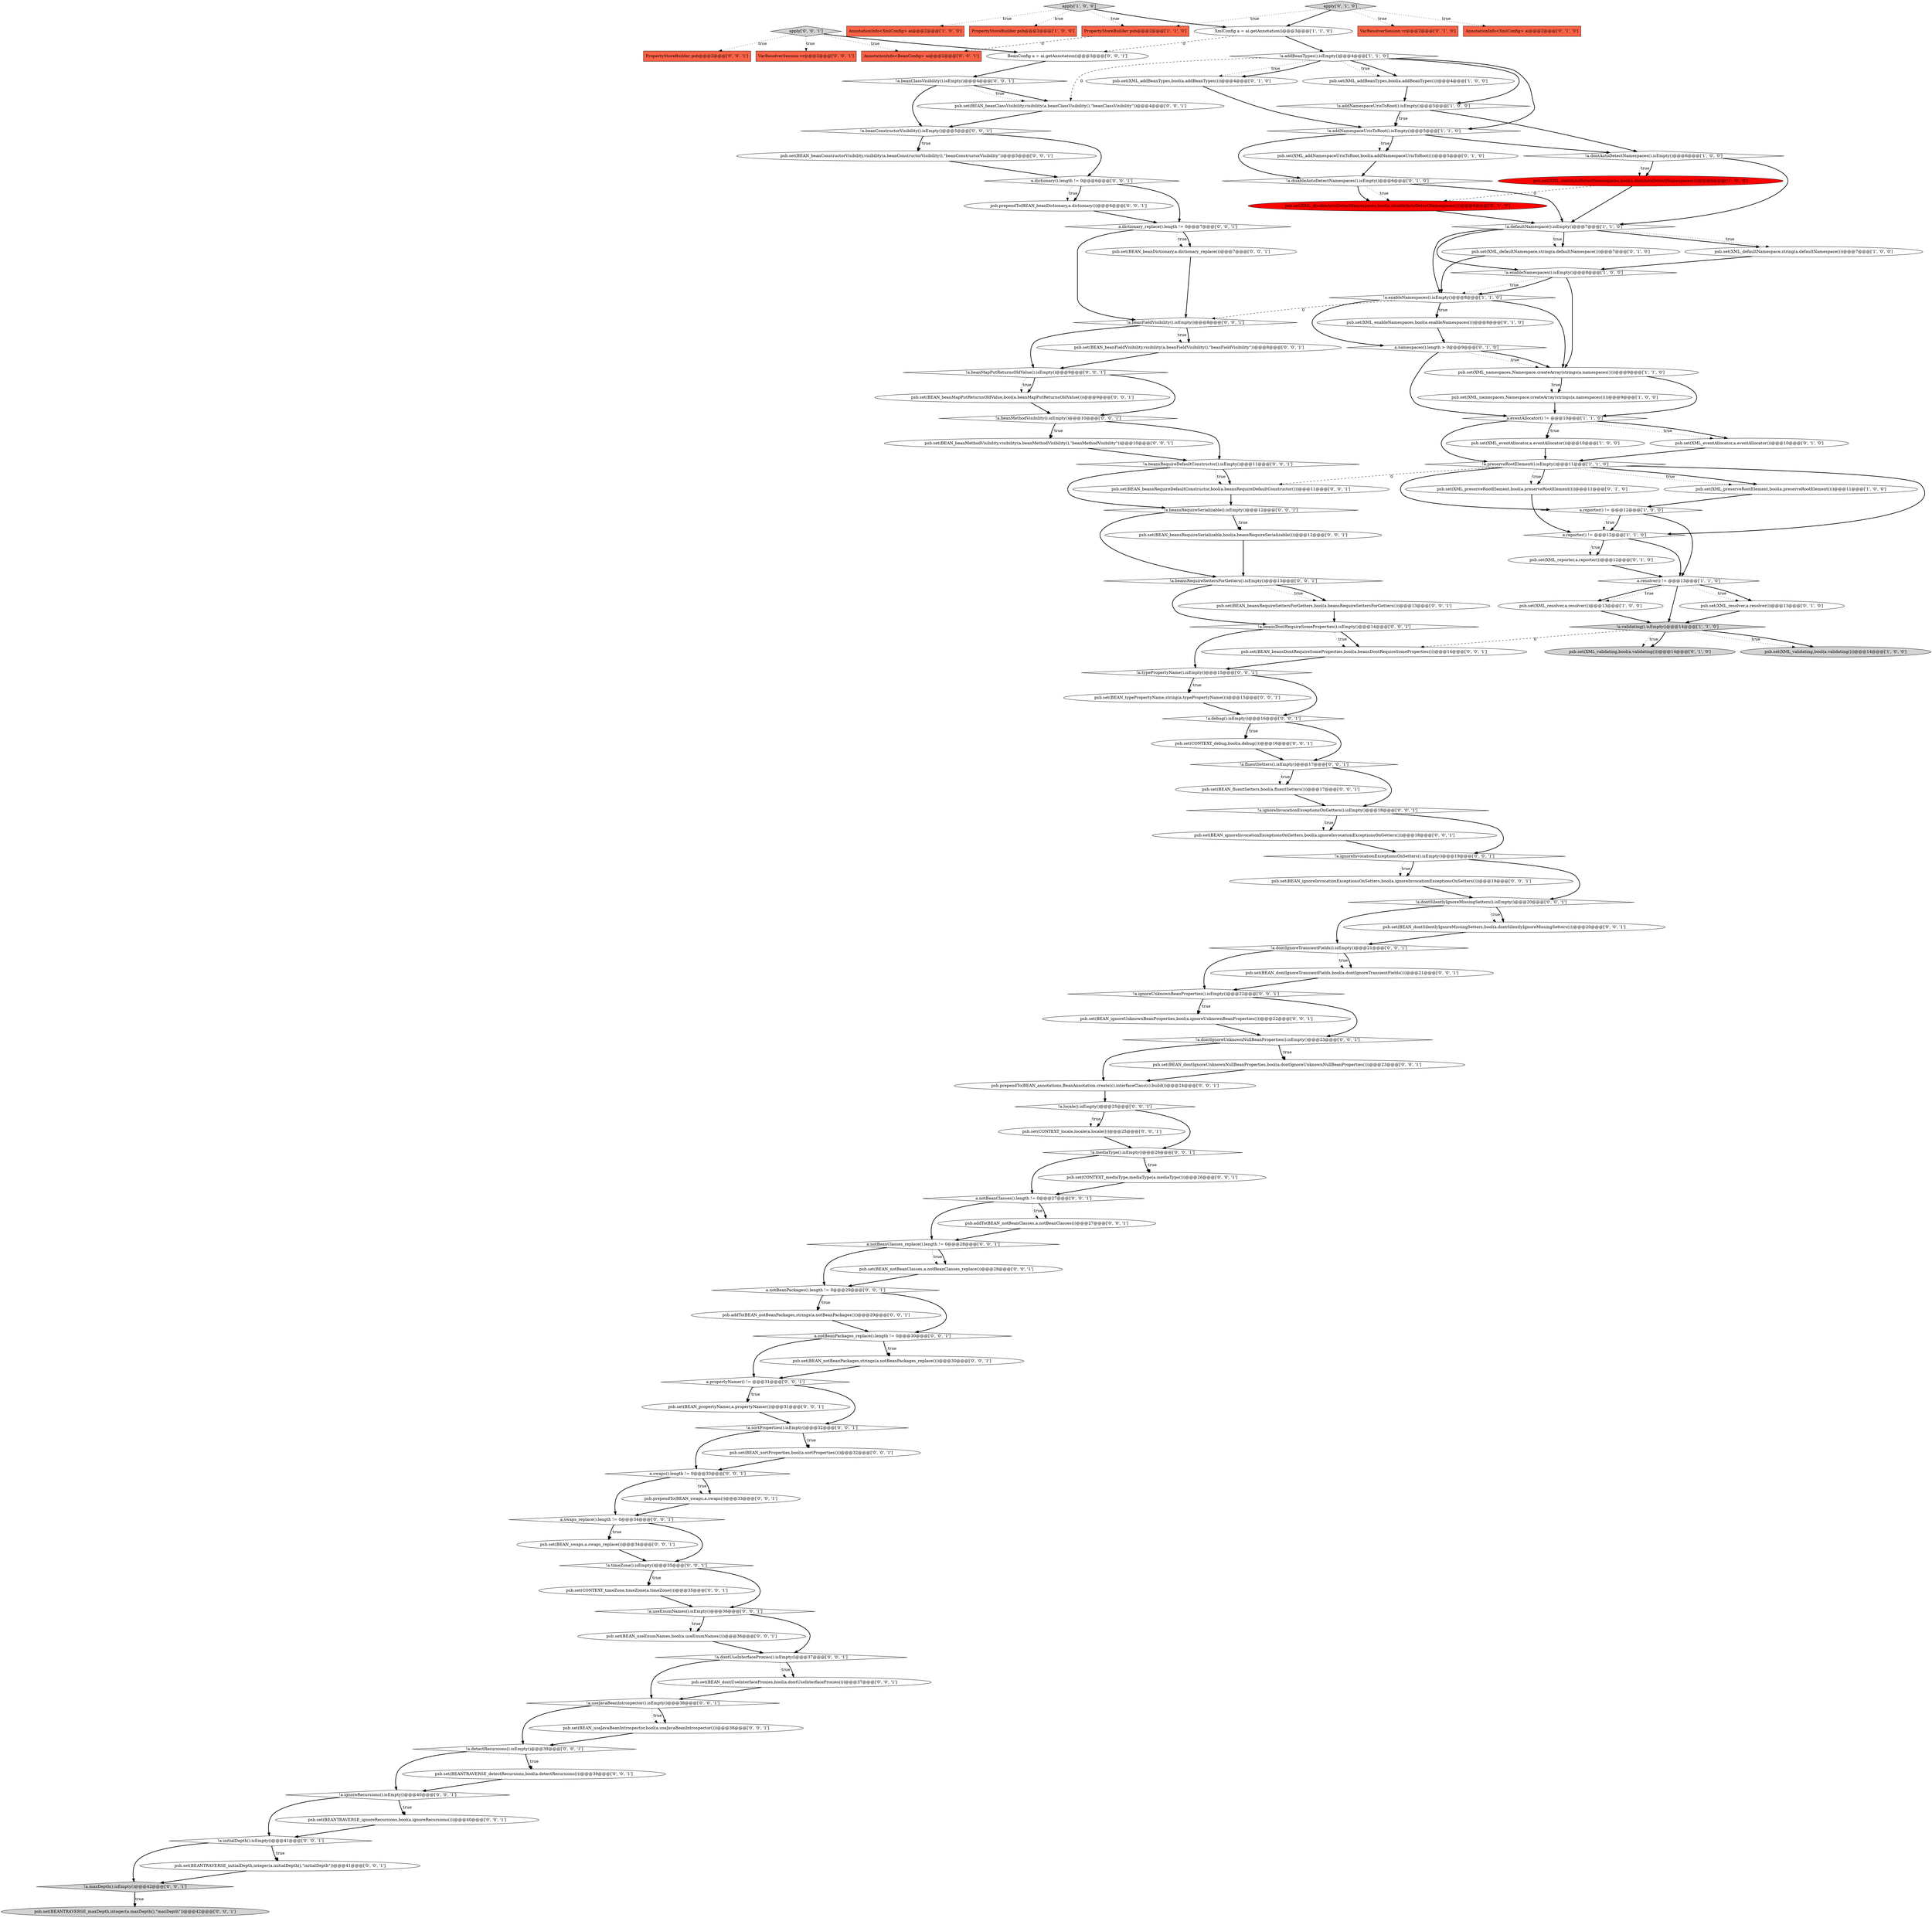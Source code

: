 digraph {
73 [style = filled, label = "psb.set(BEAN_beansRequireSettersForGetters,bool(a.beansRequireSettersForGetters()))@@@13@@@['0', '0', '1']", fillcolor = white, shape = ellipse image = "AAA0AAABBB3BBB"];
112 [style = filled, label = "a.swaps_replace().length != 0@@@34@@@['0', '0', '1']", fillcolor = white, shape = diamond image = "AAA0AAABBB3BBB"];
72 [style = filled, label = "!a.beanMethodVisibility().isEmpty()@@@10@@@['0', '0', '1']", fillcolor = white, shape = diamond image = "AAA0AAABBB3BBB"];
21 [style = filled, label = "AnnotationInfo<XmlConfig> ai@@@2@@@['1', '0', '0']", fillcolor = tomato, shape = box image = "AAA0AAABBB1BBB"];
19 [style = filled, label = "a.eventAllocator() != @@@10@@@['1', '1', '0']", fillcolor = white, shape = diamond image = "AAA0AAABBB1BBB"];
80 [style = filled, label = "!a.maxDepth().isEmpty()@@@42@@@['0', '0', '1']", fillcolor = lightgray, shape = diamond image = "AAA0AAABBB3BBB"];
91 [style = filled, label = "!a.dontIgnoreTransientFields().isEmpty()@@@21@@@['0', '0', '1']", fillcolor = white, shape = diamond image = "AAA0AAABBB3BBB"];
105 [style = filled, label = "!a.ignoreUnknownBeanProperties().isEmpty()@@@22@@@['0', '0', '1']", fillcolor = white, shape = diamond image = "AAA0AAABBB3BBB"];
119 [style = filled, label = "psb.prependTo(BEAN_swaps,a.swaps())@@@33@@@['0', '0', '1']", fillcolor = white, shape = ellipse image = "AAA0AAABBB3BBB"];
44 [style = filled, label = "psb.set(BEAN_useEnumNames,bool(a.useEnumNames()))@@@36@@@['0', '0', '1']", fillcolor = white, shape = ellipse image = "AAA0AAABBB3BBB"];
88 [style = filled, label = "!a.beansRequireSettersForGetters().isEmpty()@@@13@@@['0', '0', '1']", fillcolor = white, shape = diamond image = "AAA0AAABBB3BBB"];
17 [style = filled, label = "apply['1', '0', '0']", fillcolor = lightgray, shape = diamond image = "AAA0AAABBB1BBB"];
56 [style = filled, label = "psb.set(BEAN_dontSilentlyIgnoreMissingSetters,bool(a.dontSilentlyIgnoreMissingSetters()))@@@20@@@['0', '0', '1']", fillcolor = white, shape = ellipse image = "AAA0AAABBB3BBB"];
92 [style = filled, label = "!a.initialDepth().isEmpty()@@@41@@@['0', '0', '1']", fillcolor = white, shape = diamond image = "AAA0AAABBB3BBB"];
113 [style = filled, label = "psb.prependTo(BEAN_beanDictionary,a.dictionary())@@@6@@@['0', '0', '1']", fillcolor = white, shape = ellipse image = "AAA0AAABBB3BBB"];
28 [style = filled, label = "VarResolverSession vr@@@2@@@['0', '1', '0']", fillcolor = tomato, shape = box image = "AAA0AAABBB2BBB"];
47 [style = filled, label = "!a.beansRequireDefaultConstructor().isEmpty()@@@11@@@['0', '0', '1']", fillcolor = white, shape = diamond image = "AAA0AAABBB3BBB"];
11 [style = filled, label = "a.reporter() != @@@12@@@['1', '1', '0']", fillcolor = white, shape = diamond image = "AAA0AAABBB1BBB"];
79 [style = filled, label = "psb.set(BEAN_swaps,a.swaps_replace())@@@34@@@['0', '0', '1']", fillcolor = white, shape = ellipse image = "AAA0AAABBB3BBB"];
30 [style = filled, label = "psb.set(XML_eventAllocator,a.eventAllocator())@@@10@@@['0', '1', '0']", fillcolor = white, shape = ellipse image = "AAA0AAABBB2BBB"];
26 [style = filled, label = "psb.set(XML_namespaces,Namespace.createArray(strings(a.namespaces())))@@@9@@@['1', '1', '0']", fillcolor = white, shape = ellipse image = "AAA0AAABBB1BBB"];
64 [style = filled, label = "psb.set(BEAN_beansRequireDefaultConstructor,bool(a.beansRequireDefaultConstructor()))@@@11@@@['0', '0', '1']", fillcolor = white, shape = ellipse image = "AAA0AAABBB3BBB"];
122 [style = filled, label = "!a.beanFieldVisibility().isEmpty()@@@8@@@['0', '0', '1']", fillcolor = white, shape = diamond image = "AAA0AAABBB3BBB"];
76 [style = filled, label = "!a.typePropertyName().isEmpty()@@@15@@@['0', '0', '1']", fillcolor = white, shape = diamond image = "AAA0AAABBB3BBB"];
106 [style = filled, label = "!a.useJavaBeanIntrospector().isEmpty()@@@38@@@['0', '0', '1']", fillcolor = white, shape = diamond image = "AAA0AAABBB3BBB"];
13 [style = filled, label = "!a.validating().isEmpty()@@@14@@@['1', '1', '0']", fillcolor = lightgray, shape = diamond image = "AAA0AAABBB1BBB"];
18 [style = filled, label = "psb.set(XML_addBeanTypes,bool(a.addBeanTypes()))@@@4@@@['1', '0', '0']", fillcolor = white, shape = ellipse image = "AAA0AAABBB1BBB"];
27 [style = filled, label = "psb.set(XML_reporter,a.reporter())@@@12@@@['0', '1', '0']", fillcolor = white, shape = ellipse image = "AAA0AAABBB2BBB"];
32 [style = filled, label = "psb.set(XML_addNamespaceUrisToRoot,bool(a.addNamespaceUrisToRoot()))@@@5@@@['0', '1', '0']", fillcolor = white, shape = ellipse image = "AAA0AAABBB2BBB"];
97 [style = filled, label = "psb.prependTo(BEAN_annotations,BeanAnnotation.create(c).interfaceClass(c).build())@@@24@@@['0', '0', '1']", fillcolor = white, shape = ellipse image = "AAA0AAABBB3BBB"];
41 [style = filled, label = "psb.set(XML_resolver,a.resolver())@@@13@@@['0', '1', '0']", fillcolor = white, shape = ellipse image = "AAA0AAABBB2BBB"];
24 [style = filled, label = "PropertyStoreBuilder psb@@@2@@@['1', '1', '0']", fillcolor = tomato, shape = box image = "AAA0AAABBB1BBB"];
4 [style = filled, label = "psb.set(XML_eventAllocator,a.eventAllocator())@@@10@@@['1', '0', '0']", fillcolor = white, shape = ellipse image = "AAA0AAABBB1BBB"];
46 [style = filled, label = "psb.set(BEAN_typePropertyName,string(a.typePropertyName()))@@@15@@@['0', '0', '1']", fillcolor = white, shape = ellipse image = "AAA0AAABBB3BBB"];
69 [style = filled, label = "!a.beanConstructorVisibility().isEmpty()@@@5@@@['0', '0', '1']", fillcolor = white, shape = diamond image = "AAA0AAABBB3BBB"];
55 [style = filled, label = "!a.timeZone().isEmpty()@@@35@@@['0', '0', '1']", fillcolor = white, shape = diamond image = "AAA0AAABBB3BBB"];
25 [style = filled, label = "psb.set(XML_namespaces,Namespace.createArray(strings(a.namespaces())))@@@9@@@['1', '0', '0']", fillcolor = white, shape = ellipse image = "AAA0AAABBB1BBB"];
111 [style = filled, label = "psb.set(BEAN_ignoreUnknownBeanProperties,bool(a.ignoreUnknownBeanProperties()))@@@22@@@['0', '0', '1']", fillcolor = white, shape = ellipse image = "AAA0AAABBB3BBB"];
16 [style = filled, label = "!a.preserveRootElement().isEmpty()@@@11@@@['1', '1', '0']", fillcolor = white, shape = diamond image = "AAA0AAABBB1BBB"];
107 [style = filled, label = "psb.set(BEANTRAVERSE_ignoreRecursions,bool(a.ignoreRecursions()))@@@40@@@['0', '0', '1']", fillcolor = white, shape = ellipse image = "AAA0AAABBB3BBB"];
84 [style = filled, label = "a.swaps().length != 0@@@33@@@['0', '0', '1']", fillcolor = white, shape = diamond image = "AAA0AAABBB3BBB"];
77 [style = filled, label = "a.notBeanPackages().length != 0@@@29@@@['0', '0', '1']", fillcolor = white, shape = diamond image = "AAA0AAABBB3BBB"];
0 [style = filled, label = "psb.set(XML_defaultNamespace,string(a.defaultNamespace()))@@@7@@@['1', '0', '0']", fillcolor = white, shape = ellipse image = "AAA0AAABBB1BBB"];
1 [style = filled, label = "!a.dontAutoDetectNamespaces().isEmpty()@@@6@@@['1', '0', '0']", fillcolor = white, shape = diamond image = "AAA0AAABBB1BBB"];
35 [style = filled, label = "a.namespaces().length > 0@@@9@@@['0', '1', '0']", fillcolor = white, shape = diamond image = "AAA0AAABBB2BBB"];
95 [style = filled, label = "a.propertyNamer() != @@@31@@@['0', '0', '1']", fillcolor = white, shape = diamond image = "AAA0AAABBB3BBB"];
66 [style = filled, label = "!a.debug().isEmpty()@@@16@@@['0', '0', '1']", fillcolor = white, shape = diamond image = "AAA0AAABBB3BBB"];
89 [style = filled, label = "!a.detectRecursions().isEmpty()@@@39@@@['0', '0', '1']", fillcolor = white, shape = diamond image = "AAA0AAABBB3BBB"];
63 [style = filled, label = "psb.set(BEANTRAVERSE_initialDepth,integer(a.initialDepth(),\"initialDepth\"))@@@41@@@['0', '0', '1']", fillcolor = white, shape = ellipse image = "AAA0AAABBB3BBB"];
100 [style = filled, label = "psb.set(BEAN_beanClassVisibility,visibility(a.beanClassVisibility(),\"beanClassVisibility\"))@@@4@@@['0', '0', '1']", fillcolor = white, shape = ellipse image = "AAA0AAABBB3BBB"];
38 [style = filled, label = "psb.set(XML_defaultNamespace,string(a.defaultNamespace()))@@@7@@@['0', '1', '0']", fillcolor = white, shape = ellipse image = "AAA0AAABBB2BBB"];
81 [style = filled, label = "AnnotationInfo<BeanConfig> ai@@@2@@@['0', '0', '1']", fillcolor = tomato, shape = box image = "AAA0AAABBB3BBB"];
3 [style = filled, label = "psb.set(XML_preserveRootElement,bool(a.preserveRootElement()))@@@11@@@['1', '0', '0']", fillcolor = white, shape = ellipse image = "AAA0AAABBB1BBB"];
6 [style = filled, label = "PropertyStoreBuilder psb@@@2@@@['1', '0', '0']", fillcolor = tomato, shape = box image = "AAA0AAABBB1BBB"];
86 [style = filled, label = "psb.set(BEAN_notBeanPackages,strings(a.notBeanPackages_replace()))@@@30@@@['0', '0', '1']", fillcolor = white, shape = ellipse image = "AAA0AAABBB3BBB"];
114 [style = filled, label = "a.notBeanClasses().length != 0@@@27@@@['0', '0', '1']", fillcolor = white, shape = diamond image = "AAA0AAABBB3BBB"];
59 [style = filled, label = "psb.set(BEAN_dontIgnoreTransientFields,bool(a.dontIgnoreTransientFields()))@@@21@@@['0', '0', '1']", fillcolor = white, shape = ellipse image = "AAA0AAABBB3BBB"];
96 [style = filled, label = "psb.set(BEAN_dontIgnoreUnknownNullBeanProperties,bool(a.dontIgnoreUnknownNullBeanProperties()))@@@23@@@['0', '0', '1']", fillcolor = white, shape = ellipse image = "AAA0AAABBB3BBB"];
78 [style = filled, label = "a.dictionary_replace().length != 0@@@7@@@['0', '0', '1']", fillcolor = white, shape = diamond image = "AAA0AAABBB3BBB"];
53 [style = filled, label = "psb.addTo(BEAN_notBeanPackages,strings(a.notBeanPackages()))@@@29@@@['0', '0', '1']", fillcolor = white, shape = ellipse image = "AAA0AAABBB3BBB"];
93 [style = filled, label = "psb.set(CONTEXT_locale,locale(a.locale()))@@@25@@@['0', '0', '1']", fillcolor = white, shape = ellipse image = "AAA0AAABBB3BBB"];
36 [style = filled, label = "psb.set(XML_addBeanTypes,bool(a.addBeanTypes()))@@@4@@@['0', '1', '0']", fillcolor = white, shape = ellipse image = "AAA0AAABBB2BBB"];
15 [style = filled, label = "!a.defaultNamespace().isEmpty()@@@7@@@['1', '1', '0']", fillcolor = white, shape = diamond image = "AAA0AAABBB1BBB"];
31 [style = filled, label = "apply['0', '1', '0']", fillcolor = lightgray, shape = diamond image = "AAA0AAABBB2BBB"];
116 [style = filled, label = "psb.set(BEAN_beanMethodVisibility,visibility(a.beanMethodVisibility(),\"beanMethodVisibility\"))@@@10@@@['0', '0', '1']", fillcolor = white, shape = ellipse image = "AAA0AAABBB3BBB"];
75 [style = filled, label = "psb.set(BEAN_fluentSetters,bool(a.fluentSetters()))@@@17@@@['0', '0', '1']", fillcolor = white, shape = ellipse image = "AAA0AAABBB3BBB"];
118 [style = filled, label = "a.notBeanClasses_replace().length != 0@@@28@@@['0', '0', '1']", fillcolor = white, shape = diamond image = "AAA0AAABBB3BBB"];
7 [style = filled, label = "a.reporter() != @@@12@@@['1', '0', '0']", fillcolor = white, shape = diamond image = "AAA0AAABBB1BBB"];
61 [style = filled, label = "psb.set(BEAN_beanFieldVisibility,visibility(a.beanFieldVisibility(),\"beanFieldVisibility\"))@@@8@@@['0', '0', '1']", fillcolor = white, shape = ellipse image = "AAA0AAABBB3BBB"];
52 [style = filled, label = "psb.set(BEANTRAVERSE_maxDepth,integer(a.maxDepth(),\"maxDepth\"))@@@42@@@['0', '0', '1']", fillcolor = lightgray, shape = ellipse image = "AAA0AAABBB3BBB"];
65 [style = filled, label = "psb.set(CONTEXT_timeZone,timeZone(a.timeZone()))@@@35@@@['0', '0', '1']", fillcolor = white, shape = ellipse image = "AAA0AAABBB3BBB"];
23 [style = filled, label = "a.resolver() != @@@13@@@['1', '1', '0']", fillcolor = white, shape = diamond image = "AAA0AAABBB1BBB"];
94 [style = filled, label = "psb.set(BEAN_ignoreInvocationExceptionsOnGetters,bool(a.ignoreInvocationExceptionsOnGetters()))@@@18@@@['0', '0', '1']", fillcolor = white, shape = ellipse image = "AAA0AAABBB3BBB"];
58 [style = filled, label = "!a.ignoreInvocationExceptionsOnGetters().isEmpty()@@@18@@@['0', '0', '1']", fillcolor = white, shape = diamond image = "AAA0AAABBB3BBB"];
20 [style = filled, label = "psb.set(XML_resolver,a.resolver())@@@13@@@['1', '0', '0']", fillcolor = white, shape = ellipse image = "AAA0AAABBB1BBB"];
98 [style = filled, label = "psb.set(BEAN_notBeanClasses,a.notBeanClasses_replace())@@@28@@@['0', '0', '1']", fillcolor = white, shape = ellipse image = "AAA0AAABBB3BBB"];
109 [style = filled, label = "psb.set(BEAN_propertyNamer,a.propertyNamer())@@@31@@@['0', '0', '1']", fillcolor = white, shape = ellipse image = "AAA0AAABBB3BBB"];
103 [style = filled, label = "psb.addTo(BEAN_notBeanClasses,a.notBeanClasses())@@@27@@@['0', '0', '1']", fillcolor = white, shape = ellipse image = "AAA0AAABBB3BBB"];
110 [style = filled, label = "!a.ignoreRecursions().isEmpty()@@@40@@@['0', '0', '1']", fillcolor = white, shape = diamond image = "AAA0AAABBB3BBB"];
87 [style = filled, label = "psb.set(BEAN_ignoreInvocationExceptionsOnSetters,bool(a.ignoreInvocationExceptionsOnSetters()))@@@19@@@['0', '0', '1']", fillcolor = white, shape = ellipse image = "AAA0AAABBB3BBB"];
14 [style = filled, label = "psb.set(XML_dontAutoDetectNamespaces,bool(a.dontAutoDetectNamespaces()))@@@6@@@['1', '0', '0']", fillcolor = red, shape = ellipse image = "AAA1AAABBB1BBB"];
49 [style = filled, label = "!a.ignoreInvocationExceptionsOnSetters().isEmpty()@@@19@@@['0', '0', '1']", fillcolor = white, shape = diamond image = "AAA0AAABBB3BBB"];
90 [style = filled, label = "apply['0', '0', '1']", fillcolor = lightgray, shape = diamond image = "AAA0AAABBB3BBB"];
101 [style = filled, label = "!a.beansDontRequireSomeProperties().isEmpty()@@@14@@@['0', '0', '1']", fillcolor = white, shape = diamond image = "AAA0AAABBB3BBB"];
67 [style = filled, label = "psb.set(BEAN_useJavaBeanIntrospector,bool(a.useJavaBeanIntrospector()))@@@38@@@['0', '0', '1']", fillcolor = white, shape = ellipse image = "AAA0AAABBB3BBB"];
9 [style = filled, label = "!a.enableNamespaces().isEmpty()@@@8@@@['1', '1', '0']", fillcolor = white, shape = diamond image = "AAA0AAABBB1BBB"];
57 [style = filled, label = "!a.useEnumNames().isEmpty()@@@36@@@['0', '0', '1']", fillcolor = white, shape = diamond image = "AAA0AAABBB3BBB"];
68 [style = filled, label = "!a.sortProperties().isEmpty()@@@32@@@['0', '0', '1']", fillcolor = white, shape = diamond image = "AAA0AAABBB3BBB"];
83 [style = filled, label = "psb.set(BEAN_beansRequireSerializable,bool(a.beansRequireSerializable()))@@@12@@@['0', '0', '1']", fillcolor = white, shape = ellipse image = "AAA0AAABBB3BBB"];
108 [style = filled, label = "!a.mediaType().isEmpty()@@@26@@@['0', '0', '1']", fillcolor = white, shape = diamond image = "AAA0AAABBB3BBB"];
121 [style = filled, label = "!a.dontIgnoreUnknownNullBeanProperties().isEmpty()@@@23@@@['0', '0', '1']", fillcolor = white, shape = diamond image = "AAA0AAABBB3BBB"];
22 [style = filled, label = "!a.addBeanTypes().isEmpty()@@@4@@@['1', '1', '0']", fillcolor = white, shape = diamond image = "AAA0AAABBB1BBB"];
45 [style = filled, label = "psb.set(BEANTRAVERSE_detectRecursions,bool(a.detectRecursions()))@@@39@@@['0', '0', '1']", fillcolor = white, shape = ellipse image = "AAA0AAABBB3BBB"];
37 [style = filled, label = "AnnotationInfo<XmlConfig> ai@@@2@@@['0', '1', '0']", fillcolor = tomato, shape = box image = "AAA0AAABBB2BBB"];
29 [style = filled, label = "!a.disableAutoDetectNamespaces().isEmpty()@@@6@@@['0', '1', '0']", fillcolor = white, shape = diamond image = "AAA0AAABBB2BBB"];
8 [style = filled, label = "!a.enableNamespaces().isEmpty()@@@8@@@['1', '0', '0']", fillcolor = white, shape = diamond image = "AAA0AAABBB1BBB"];
43 [style = filled, label = "a.dictionary().length != 0@@@6@@@['0', '0', '1']", fillcolor = white, shape = diamond image = "AAA0AAABBB3BBB"];
40 [style = filled, label = "psb.set(XML_enableNamespaces,bool(a.enableNamespaces()))@@@8@@@['0', '1', '0']", fillcolor = white, shape = ellipse image = "AAA0AAABBB2BBB"];
5 [style = filled, label = "XmlConfig a = ai.getAnnotation()@@@3@@@['1', '1', '0']", fillcolor = white, shape = ellipse image = "AAA0AAABBB1BBB"];
2 [style = filled, label = "psb.set(XML_validating,bool(a.validating()))@@@14@@@['1', '0', '0']", fillcolor = lightgray, shape = ellipse image = "AAA0AAABBB1BBB"];
74 [style = filled, label = "psb.set(CONTEXT_debug,bool(a.debug()))@@@16@@@['0', '0', '1']", fillcolor = white, shape = ellipse image = "AAA0AAABBB3BBB"];
10 [style = filled, label = "!a.addNamespaceUrisToRoot().isEmpty()@@@5@@@['1', '0', '0']", fillcolor = white, shape = diamond image = "AAA0AAABBB1BBB"];
60 [style = filled, label = "VarResolverSession vr@@@2@@@['0', '0', '1']", fillcolor = tomato, shape = box image = "AAA0AAABBB3BBB"];
123 [style = filled, label = "psb.set(BEAN_sortProperties,bool(a.sortProperties()))@@@32@@@['0', '0', '1']", fillcolor = white, shape = ellipse image = "AAA0AAABBB3BBB"];
54 [style = filled, label = "!a.dontUseInterfaceProxies().isEmpty()@@@37@@@['0', '0', '1']", fillcolor = white, shape = diamond image = "AAA0AAABBB3BBB"];
39 [style = filled, label = "psb.set(XML_validating,bool(a.validating()))@@@14@@@['0', '1', '0']", fillcolor = lightgray, shape = ellipse image = "AAA0AAABBB2BBB"];
85 [style = filled, label = "!a.dontSilentlyIgnoreMissingSetters().isEmpty()@@@20@@@['0', '0', '1']", fillcolor = white, shape = diamond image = "AAA0AAABBB3BBB"];
34 [style = filled, label = "psb.set(XML_disableAutoDetectNamespaces,bool(a.disableAutoDetectNamespaces()))@@@6@@@['0', '1', '0']", fillcolor = red, shape = ellipse image = "AAA1AAABBB2BBB"];
82 [style = filled, label = "!a.beanClassVisibility().isEmpty()@@@4@@@['0', '0', '1']", fillcolor = white, shape = diamond image = "AAA0AAABBB3BBB"];
12 [style = filled, label = "!a.addNamespaceUrisToRoot().isEmpty()@@@5@@@['1', '1', '0']", fillcolor = white, shape = diamond image = "AAA0AAABBB1BBB"];
102 [style = filled, label = "!a.fluentSetters().isEmpty()@@@17@@@['0', '0', '1']", fillcolor = white, shape = diamond image = "AAA0AAABBB3BBB"];
120 [style = filled, label = "psb.set(BEAN_dontUseInterfaceProxies,bool(a.dontUseInterfaceProxies()))@@@37@@@['0', '0', '1']", fillcolor = white, shape = ellipse image = "AAA0AAABBB3BBB"];
51 [style = filled, label = "psb.set(BEAN_beanDictionary,a.dictionary_replace())@@@7@@@['0', '0', '1']", fillcolor = white, shape = ellipse image = "AAA0AAABBB3BBB"];
117 [style = filled, label = "psb.set(BEAN_beansDontRequireSomeProperties,bool(a.beansDontRequireSomeProperties()))@@@14@@@['0', '0', '1']", fillcolor = white, shape = ellipse image = "AAA0AAABBB3BBB"];
48 [style = filled, label = "psb.set(BEAN_beanConstructorVisibility,visibility(a.beanConstructorVisibility(),\"beanConstructorVisibility\"))@@@5@@@['0', '0', '1']", fillcolor = white, shape = ellipse image = "AAA0AAABBB3BBB"];
115 [style = filled, label = "BeanConfig a = ai.getAnnotation()@@@3@@@['0', '0', '1']", fillcolor = white, shape = ellipse image = "AAA0AAABBB3BBB"];
70 [style = filled, label = "psb.set(BEAN_beanMapPutReturnsOldValue,bool(a.beanMapPutReturnsOldValue()))@@@9@@@['0', '0', '1']", fillcolor = white, shape = ellipse image = "AAA0AAABBB3BBB"];
33 [style = filled, label = "psb.set(XML_preserveRootElement,bool(a.preserveRootElement()))@@@11@@@['0', '1', '0']", fillcolor = white, shape = ellipse image = "AAA0AAABBB2BBB"];
42 [style = filled, label = "!a.locale().isEmpty()@@@25@@@['0', '0', '1']", fillcolor = white, shape = diamond image = "AAA0AAABBB3BBB"];
62 [style = filled, label = "a.notBeanPackages_replace().length != 0@@@30@@@['0', '0', '1']", fillcolor = white, shape = diamond image = "AAA0AAABBB3BBB"];
71 [style = filled, label = "!a.beansRequireSerializable().isEmpty()@@@12@@@['0', '0', '1']", fillcolor = white, shape = diamond image = "AAA0AAABBB3BBB"];
104 [style = filled, label = "!a.beanMapPutReturnsOldValue().isEmpty()@@@9@@@['0', '0', '1']", fillcolor = white, shape = diamond image = "AAA0AAABBB3BBB"];
99 [style = filled, label = "psb.set(CONTEXT_mediaType,mediaType(a.mediaType()))@@@26@@@['0', '0', '1']", fillcolor = white, shape = ellipse image = "AAA0AAABBB3BBB"];
50 [style = filled, label = "PropertyStoreBuilder psb@@@2@@@['0', '0', '1']", fillcolor = tomato, shape = box image = "AAA0AAABBB3BBB"];
86->95 [style = bold, label=""];
29->15 [style = bold, label=""];
101->117 [style = bold, label=""];
117->76 [style = bold, label=""];
92->80 [style = bold, label=""];
24->81 [style = dashed, label="0"];
83->88 [style = bold, label=""];
51->122 [style = bold, label=""];
121->96 [style = bold, label=""];
17->6 [style = dotted, label="true"];
111->121 [style = bold, label=""];
84->119 [style = dotted, label="true"];
65->57 [style = bold, label=""];
69->48 [style = dotted, label="true"];
16->7 [style = bold, label=""];
34->15 [style = bold, label=""];
90->115 [style = bold, label=""];
35->26 [style = dotted, label="true"];
96->97 [style = bold, label=""];
54->120 [style = dotted, label="true"];
36->12 [style = bold, label=""];
29->34 [style = bold, label=""];
82->100 [style = bold, label=""];
54->120 [style = bold, label=""];
43->78 [style = bold, label=""];
71->83 [style = dotted, label="true"];
9->35 [style = bold, label=""];
49->87 [style = dotted, label="true"];
9->26 [style = bold, label=""];
122->104 [style = bold, label=""];
91->105 [style = bold, label=""];
33->11 [style = bold, label=""];
55->57 [style = bold, label=""];
106->67 [style = dotted, label="true"];
100->69 [style = bold, label=""];
118->77 [style = bold, label=""];
46->66 [style = bold, label=""];
110->107 [style = bold, label=""];
102->58 [style = bold, label=""];
48->43 [style = bold, label=""];
23->13 [style = bold, label=""];
10->12 [style = bold, label=""];
119->112 [style = bold, label=""];
31->28 [style = dotted, label="true"];
15->0 [style = bold, label=""];
0->8 [style = bold, label=""];
25->19 [style = bold, label=""];
97->42 [style = bold, label=""];
74->102 [style = bold, label=""];
72->47 [style = bold, label=""];
76->46 [style = bold, label=""];
99->114 [style = bold, label=""];
41->13 [style = bold, label=""];
4->16 [style = bold, label=""];
114->118 [style = bold, label=""];
42->108 [style = bold, label=""];
9->40 [style = bold, label=""];
77->62 [style = bold, label=""];
57->54 [style = bold, label=""];
16->3 [style = bold, label=""];
47->64 [style = bold, label=""];
62->86 [style = bold, label=""];
15->38 [style = bold, label=""];
17->5 [style = bold, label=""];
13->39 [style = dotted, label="true"];
122->61 [style = bold, label=""];
7->11 [style = bold, label=""];
64->71 [style = bold, label=""];
102->75 [style = dotted, label="true"];
91->59 [style = dotted, label="true"];
82->100 [style = dotted, label="true"];
78->51 [style = dotted, label="true"];
9->122 [style = dashed, label="0"];
31->5 [style = bold, label=""];
85->56 [style = dotted, label="true"];
108->114 [style = bold, label=""];
23->41 [style = dotted, label="true"];
57->44 [style = dotted, label="true"];
78->122 [style = bold, label=""];
67->89 [style = bold, label=""];
104->70 [style = dotted, label="true"];
85->91 [style = bold, label=""];
12->1 [style = bold, label=""];
54->106 [style = bold, label=""];
90->81 [style = dotted, label="true"];
16->33 [style = dotted, label="true"];
95->109 [style = bold, label=""];
89->45 [style = bold, label=""];
95->109 [style = dotted, label="true"];
22->18 [style = bold, label=""];
55->65 [style = bold, label=""];
12->29 [style = bold, label=""];
112->55 [style = bold, label=""];
12->32 [style = dotted, label="true"];
3->7 [style = bold, label=""];
16->33 [style = bold, label=""];
15->9 [style = bold, label=""];
68->84 [style = bold, label=""];
123->84 [style = bold, label=""];
19->4 [style = dotted, label="true"];
49->85 [style = bold, label=""];
7->23 [style = bold, label=""];
72->116 [style = dotted, label="true"];
114->103 [style = dotted, label="true"];
14->15 [style = bold, label=""];
103->118 [style = bold, label=""];
76->46 [style = dotted, label="true"];
72->116 [style = bold, label=""];
10->1 [style = bold, label=""];
17->21 [style = dotted, label="true"];
5->22 [style = bold, label=""];
22->100 [style = dashed, label="0"];
43->113 [style = dotted, label="true"];
43->113 [style = bold, label=""];
71->83 [style = bold, label=""];
105->121 [style = bold, label=""];
80->52 [style = bold, label=""];
68->123 [style = bold, label=""];
69->43 [style = bold, label=""];
121->97 [style = bold, label=""];
94->49 [style = bold, label=""];
44->54 [style = bold, label=""];
23->20 [style = bold, label=""];
79->55 [style = bold, label=""];
20->13 [style = bold, label=""];
40->35 [style = bold, label=""];
87->85 [style = bold, label=""];
22->18 [style = dotted, label="true"];
61->104 [style = bold, label=""];
5->115 [style = dashed, label="0"];
29->34 [style = dotted, label="true"];
78->51 [style = bold, label=""];
118->98 [style = dotted, label="true"];
109->68 [style = bold, label=""];
110->107 [style = dotted, label="true"];
56->91 [style = bold, label=""];
93->108 [style = bold, label=""];
73->101 [style = bold, label=""];
45->110 [style = bold, label=""];
110->92 [style = bold, label=""];
38->9 [style = bold, label=""];
12->32 [style = bold, label=""];
101->117 [style = dotted, label="true"];
106->67 [style = bold, label=""];
88->101 [style = bold, label=""];
91->59 [style = bold, label=""];
13->39 [style = bold, label=""];
114->103 [style = bold, label=""];
84->112 [style = bold, label=""];
23->41 [style = bold, label=""];
85->56 [style = bold, label=""];
26->19 [style = bold, label=""];
19->30 [style = dotted, label="true"];
15->0 [style = dotted, label="true"];
58->49 [style = bold, label=""];
76->66 [style = bold, label=""];
107->92 [style = bold, label=""];
105->111 [style = bold, label=""];
19->16 [style = bold, label=""];
77->53 [style = bold, label=""];
53->62 [style = bold, label=""];
92->63 [style = bold, label=""];
13->2 [style = dotted, label="true"];
23->20 [style = dotted, label="true"];
11->27 [style = dotted, label="true"];
59->105 [style = bold, label=""];
18->10 [style = bold, label=""];
71->88 [style = bold, label=""];
113->78 [style = bold, label=""];
101->76 [style = bold, label=""];
112->79 [style = bold, label=""];
7->11 [style = dotted, label="true"];
105->111 [style = dotted, label="true"];
42->93 [style = dotted, label="true"];
58->94 [style = dotted, label="true"];
13->117 [style = dashed, label="0"];
49->87 [style = bold, label=""];
22->10 [style = bold, label=""];
47->64 [style = dotted, label="true"];
62->86 [style = dotted, label="true"];
22->36 [style = dotted, label="true"];
116->47 [style = bold, label=""];
92->63 [style = dotted, label="true"];
120->106 [style = bold, label=""];
70->72 [style = bold, label=""];
8->9 [style = dotted, label="true"];
63->80 [style = bold, label=""];
35->26 [style = bold, label=""];
15->8 [style = bold, label=""];
122->61 [style = dotted, label="true"];
77->53 [style = dotted, label="true"];
17->24 [style = dotted, label="true"];
112->79 [style = dotted, label="true"];
13->2 [style = bold, label=""];
98->77 [style = bold, label=""];
104->72 [style = bold, label=""];
10->12 [style = dotted, label="true"];
106->89 [style = bold, label=""];
16->11 [style = bold, label=""];
69->48 [style = bold, label=""];
31->37 [style = dotted, label="true"];
89->45 [style = dotted, label="true"];
14->34 [style = dashed, label="0"];
58->94 [style = bold, label=""];
84->119 [style = bold, label=""];
68->123 [style = dotted, label="true"];
26->25 [style = dotted, label="true"];
1->15 [style = bold, label=""];
26->25 [style = bold, label=""];
66->74 [style = bold, label=""];
35->19 [style = bold, label=""];
88->73 [style = dotted, label="true"];
8->26 [style = bold, label=""];
80->52 [style = dotted, label="true"];
1->14 [style = dotted, label="true"];
118->98 [style = bold, label=""];
66->102 [style = bold, label=""];
16->3 [style = dotted, label="true"];
121->96 [style = dotted, label="true"];
47->71 [style = bold, label=""];
75->58 [style = bold, label=""];
32->29 [style = bold, label=""];
115->82 [style = bold, label=""];
104->70 [style = bold, label=""];
55->65 [style = dotted, label="true"];
95->68 [style = bold, label=""];
42->93 [style = bold, label=""];
66->74 [style = dotted, label="true"];
82->69 [style = bold, label=""];
22->12 [style = bold, label=""];
22->36 [style = bold, label=""];
90->50 [style = dotted, label="true"];
8->9 [style = bold, label=""];
62->95 [style = bold, label=""];
102->75 [style = bold, label=""];
15->38 [style = dotted, label="true"];
57->44 [style = bold, label=""];
90->60 [style = dotted, label="true"];
1->14 [style = bold, label=""];
27->23 [style = bold, label=""];
9->40 [style = dotted, label="true"];
19->4 [style = bold, label=""];
31->24 [style = dotted, label="true"];
108->99 [style = bold, label=""];
88->73 [style = bold, label=""];
30->16 [style = bold, label=""];
11->23 [style = bold, label=""];
16->64 [style = dashed, label="0"];
108->99 [style = dotted, label="true"];
89->110 [style = bold, label=""];
11->27 [style = bold, label=""];
19->30 [style = bold, label=""];
}
